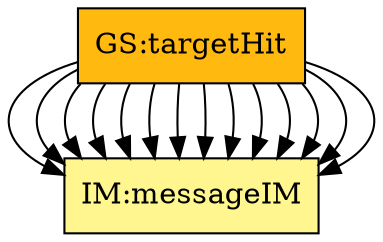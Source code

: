 digraph allvsr {
	instance:calcValues -> theory:flightduration;
	instance:calcValues -> theory:landingposition;
	instance:calcValues -> theory:offset;
	instance:calcValues -> theory:outputMessage;
	instance:outputValues -> theory:flightduration;
	instance:outputValues -> theory:offset;
	instance:outputValues -> theory:outputMessage;
	instance:calcValues -> theory:flightduration;
	instance:calcValues -> theory:landingposition;
	instance:calcValues -> theory:offset;
	instance:calcValues -> theory:outputMessage;
	instance:outputValues -> theory:flightduration;
	instance:outputValues -> theory:offset;
	instance:outputValues -> theory:outputMessage;


	instance:twoDMotion	[shape=box, color=black, style=filled, fillcolor=mistyrose, label="A:twoDMotion"];
	instance:cartSyst	[shape=box, color=black, style=filled, fillcolor=mistyrose, label="A:cartSyst"];
	instance:yAxisGravity	[shape=box, color=black, style=filled, fillcolor=mistyrose, label="A:yAxisGravity"];
	instance:launchOrigin	[shape=box, color=black, style=filled, fillcolor=mistyrose, label="A:launchOrigin"];
	instance:targetXAxis	[shape=box, color=black, style=filled, fillcolor=mistyrose, label="A:targetXAxis"];
	instance:posXDirection	[shape=box, color=black, style=filled, fillcolor=mistyrose, label="A:posXDirection"];
	instance:constAccel	[shape=box, color=black, style=filled, fillcolor=mistyrose, label="A:constAccel"];
	instance:accelXZero	[shape=box, color=black, style=filled, fillcolor=mistyrose, label="A:accelXZero"];
	instance:accelYGravity	[shape=box, color=black, style=filled, fillcolor=mistyrose, label="A:accelYGravity"];
	instance:neglectDrag	[shape=box, color=black, style=filled, fillcolor=mistyrose, label="A:neglectDrag"];
	instance:pointMass	[shape=box, color=black, style=filled, fillcolor=mistyrose, label="A:pointMass"];
	instance:freeFlight	[shape=box, color=black, style=filled, fillcolor=mistyrose, label="A:freeFlight"];
	instance:neglectCurv	[shape=box, color=black, style=filled, fillcolor=mistyrose, label="A:neglectCurv"];
	instance:timeStartZero	[shape=box, color=black, style=filled, fillcolor=mistyrose, label="A:timeStartZero"];
	instance:gravAccelValue	[shape=box, color=black, style=filled, fillcolor=mistyrose, label="A:gravAccelValue"];

	subgraph A {
	rank="same"
	{instance:twoDMotion, instance:cartSyst, instance:yAxisGravity, instance:launchOrigin, instance:targetXAxis, instance:posXDirection, instance:constAccel, instance:accelXZero, instance:accelYGravity, instance:neglectDrag, instance:pointMass, instance:freeFlight, instance:neglectCurv, instance:timeStartZero, instance:gravAccelValue}
	}

	theory:accelerationTM	[shape=box, color=black, style=filled, fillcolor=pink, label="TM:acceleration"];
	theory:velocityTM	[shape=box, color=black, style=filled, fillcolor=pink, label="TM:velocity"];

	subgraph TM {
	rank="same"
	{theory:accelerationTM, theory:velocityTM}
	}

	theory:projSpeed	[shape=box, color=black, style=filled, fillcolor=palegreen, label="GD:rectVel"];
	theory:projPos	[shape=box, color=black, style=filled, fillcolor=palegreen, label="GD:rectPos"];
	theory:velocity	[shape=box, color=black, style=filled, fillcolor=palegreen, label="GD:velVec"];
	theory:position	[shape=box, color=black, style=filled, fillcolor=palegreen, label="GD:posVec"];

	subgraph GD {
	rank="same"
	{theory:projSpeed, theory:projPos, theory:velocity, theory:position}
	}

	theory:flightduration	[shape=box, color=black, style=filled, fillcolor=khaki1, label="IM:calOfLandingTime"];
	theory:landingposition	[shape=box, color=black, style=filled, fillcolor=khaki1, label="IM:calOfLandingDist"];
	theory:offset	[shape=box, color=black, style=filled, fillcolor=khaki1, label="IM:offsetIM"];
	theory:outputMessage	[shape=box, color=black, style=filled, fillcolor=khaki1, label="IM:messageIM"];

	subgraph IM {
	rank="same"
	{theory:flightduration, theory:landingposition, theory:offset, theory:outputMessage}
	}

	instance:verifyInVals	[shape=box, color=black, style=filled, fillcolor=ivory, label="FR:verifyInVals"];
	instance:calcValues	[shape=box, color=black, style=filled, fillcolor=ivory, label="FR:calcValues"];
	instance:outputValues	[shape=box, color=black, style=filled, fillcolor=ivory, label="FR:outputValues"];
	instance:correct	[shape=box, color=black, style=filled, fillcolor=ivory, label="NFR:correct"];
	instance:verifiable	[shape=box, color=black, style=filled, fillcolor=ivory, label="NFR:verifiable"];
	instance:understandable	[shape=box, color=black, style=filled, fillcolor=ivory, label="NFR:understandable"];
	instance:reusable	[shape=box, color=black, style=filled, fillcolor=ivory, label="NFR:reusable"];
	instance:maintainable	[shape=box, color=black, style=filled, fillcolor=ivory, label="NFR:maintainable"];
	instance:portable	[shape=box, color=black, style=filled, fillcolor=ivory, label="NFR:portable"];
	instance:inputValues	[shape=box, color=black, style=filled, fillcolor=ivory, label="FR:inputValues"];
	instance:verifyInVals	[shape=box, color=black, style=filled, fillcolor=ivory, label="FR:verifyInVals"];
	instance:calcValues	[shape=box, color=black, style=filled, fillcolor=ivory, label="FR:calcValues"];
	instance:outputValues	[shape=box, color=black, style=filled, fillcolor=ivory, label="FR:outputValues"];

	subgraph FR {
	rank="same"
	{instance:verifyInVals, instance:calcValues, instance:outputValues, instance:correct, instance:verifiable, instance:understandable, instance:reusable, instance:maintainable, instance:portable, instance:inputValues, instance:verifyInVals, instance:calcValues, instance:outputValues}
	}

	instance:targetHit	[shape=box, color=black, style=filled, fillcolor=darkgoldenrod1, label="GS:targetHit"];

	subgraph GS {
	rank="same"
	{instance:targetHit}
	}

}
